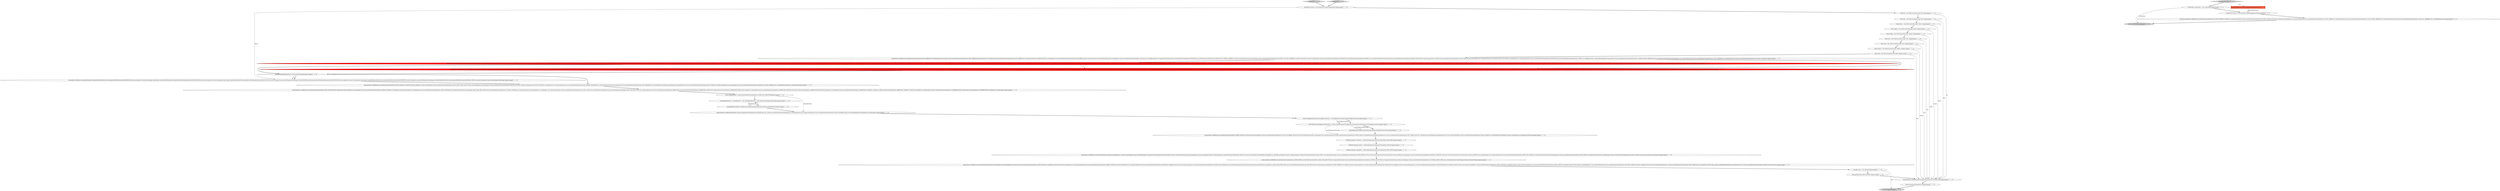 digraph {
15 [style = filled, label = "final MenuItem pushToApplicationMenuItem = factory.createMenuItem(pushToApplicationAction.getActionInformation(),pushToApplicationAction)@@@27@@@['1', '1', '0']", fillcolor = white, shape = ellipse image = "AAA0AAABBB1BBB"];
39 [style = filled, label = "contextMenu.getItems().addAll(factory.createMenuItem(StandardActions.OPEN_DATABASE_FOLDER,new OpenDatabaseFolder()),factory.createMenuItem(StandardActions.OPEN_CONSOLE,new OpenConsoleAction(stateManager)),new SeparatorMenuItem(),factory.createMenuItem(StandardActions.CLOSE_LIBRARY,new CloseDatabaseAction()),factory.createMenuItem(StandardActions.CLOSE_OTHER_LIBRARIES,new CloseOthersDatabaseAction()),factory.createMenuItem(StandardActions.CLOSE_ALL_LIBRARIES,new CloseAllDatabaseAction()))@@@5@@@['0', '0', '1']", fillcolor = white, shape = ellipse image = "AAA0AAABBB3BBB"];
9 [style = filled, label = "Menu lookupIdentifiers = factory.createSubMenu(StandardActions.LOOKUP_DOC_IDENTIFIER)@@@20@@@['1', '1', '0']", fillcolor = white, shape = ellipse image = "AAA0AAABBB1BBB"];
23 [style = filled, label = "SidePaneComponent groups = sidePaneManager.getComponent(SidePaneType.GROUPS)@@@31@@@['1', '1', '0']", fillcolor = white, shape = ellipse image = "AAA0AAABBB1BBB"];
7 [style = filled, label = "help.getItems().addAll(factory.createMenuItem(StandardActions.HELP,HelpAction.getMainHelpPageCommand()),factory.createMenuItem(StandardActions.OPEN_FORUM,new OpenBrowserAction(\"http://discourse.jabref.org/\")),new SeparatorMenuItem(),factory.createMenuItem(StandardActions.ERROR_CONSOLE,new ErrorConsoleAction()),new SeparatorMenuItem(),factory.createMenuItem(StandardActions.DONATE,new OpenBrowserAction(\"https://donations.jabref.org\")),factory.createMenuItem(StandardActions.SEARCH_FOR_UPDATES,new SearchForUpdateAction(Globals.BUILD_INFO,prefs.getVersionPreferences(),dialogService,Globals.TASK_EXECUTOR)),factory.createSubMenu(StandardActions.WEB_MENU,factory.createMenuItem(StandardActions.OPEN_WEBPAGE,new OpenBrowserAction(\"https://jabref.org/\")),factory.createMenuItem(StandardActions.OPEN_BLOG,new OpenBrowserAction(\"https://blog.jabref.org/\")),factory.createMenuItem(StandardActions.OPEN_FACEBOOK,new OpenBrowserAction(\"https://www.facebook.com/JabRef/\")),factory.createMenuItem(StandardActions.OPEN_TWITTER,new OpenBrowserAction(\"https://twitter.com/jabref_org\")),factory.createMenuItem(StandardActions.OPEN_GITHUB,new OpenBrowserAction(\"https://github.com/JabRef/jabref\")),new SeparatorMenuItem(),factory.createMenuItem(StandardActions.OPEN_DEV_VERSION_LINK,new OpenBrowserAction(\"https://builds.jabref.org/master/\")),factory.createMenuItem(StandardActions.OPEN_CHANGELOG,new OpenBrowserAction(\"https://github.com/JabRef/jabref/blob/master/CHANGELOG.md\"))),factory.createMenuItem(StandardActions.ABOUT,new AboutAction()))@@@35@@@['1', '1', '0']", fillcolor = white, shape = ellipse image = "AAA0AAABBB1BBB"];
30 [style = filled, label = "createMenu['1', '0', '0']", fillcolor = lightgray, shape = diamond image = "AAA0AAABBB1BBB"];
1 [style = filled, label = "return menu@@@40@@@['1', '1', '0']", fillcolor = lightgray, shape = ellipse image = "AAA0AAABBB1BBB"];
29 [style = filled, label = "lookupIdentifiers.getItems().add(factory.createMenuItem(identifierAction.getAction(),identifierAction))@@@23@@@['1', '1', '0']", fillcolor = white, shape = ellipse image = "AAA0AAABBB1BBB"];
11 [style = filled, label = "view.getItems().addAll(factory.createCheckMenuItem(webSearch.getToggleAction(),webSearch.getToggleCommand(),sidePaneManager.isComponentVisible(SidePaneType.WEB_SEARCH)),factory.createCheckMenuItem(groups.getToggleAction(),groups.getToggleCommand(),sidePaneManager.isComponentVisible(SidePaneType.GROUPS)),factory.createCheckMenuItem(openOffice.getToggleAction(),openOffice.getToggleCommand(),sidePaneManager.isComponentVisible(SidePaneType.OPEN_OFFICE)),new SeparatorMenuItem(),factory.createMenuItem(StandardActions.NEXT_PREVIEW_STYLE,new PreviewSwitchAction(PreviewSwitchAction.Direction.NEXT,this,stateManager)),factory.createMenuItem(StandardActions.PREVIOUS_PREVIEW_STYLE,new PreviewSwitchAction(PreviewSwitchAction.Direction.PREVIOUS,this,stateManager)),new SeparatorMenuItem(),factory.createMenuItem(StandardActions.SHOW_PDF_VIEWER,new ShowDocumentViewerAction(stateManager,prefs)),factory.createMenuItem(StandardActions.EDIT_ENTRY,new OpenEntryEditorAction(this,stateManager)),factory.createMenuItem(StandardActions.OPEN_CONSOLE,new OpenConsoleAction(stateManager)))@@@33@@@['1', '1', '0']", fillcolor = white, shape = ellipse image = "AAA0AAABBB1BBB"];
32 [style = filled, label = "tools.getItems().addAll(factory.createMenuItem(StandardActions.PARSE_LATEX,new ParseLatexAction(stateManager)),factory.createMenuItem(StandardActions.NEW_SUB_LIBRARY_FROM_AUX,new NewSubLibraryAction(this,stateManager)),new SeparatorMenuItem(),factory.createMenuItem(StandardActions.WRITE_XMP,new WriteXMPAction(stateManager,dialogService)),factory.createMenuItem(StandardActions.COPY_LINKED_FILES,new CopyFilesAction(stateManager,this.getDialogService())),new SeparatorMenuItem(),factory.createMenuItem(StandardActions.SEND_AS_EMAIL,new SendAsEMailAction(dialogService,prefs,stateManager)),pushToApplicationMenuItem)@@@29@@@['1', '1', '0']", fillcolor = white, shape = ellipse image = "AAA0AAABBB1BBB"];
37 [style = filled, label = "createMenu['0', '1', '0']", fillcolor = lightgray, shape = diamond image = "AAA0AAABBB2BBB"];
36 [style = filled, label = "edit.getItems().addAll(factory.createMenuItem(StandardActions.UNDO,new UndoRedoAction(StandardActions.UNDO,this,dialogService,stateManager)),factory.createMenuItem(StandardActions.REDO,new UndoRedoAction(StandardActions.REDO,this,dialogService,stateManager)),new SeparatorMenuItem(),factory.createMenuItem(StandardActions.CUT,new EditAction(StandardActions.CUT,this,stateManager)),factory.createMenuItem(StandardActions.COPY,new EditAction(StandardActions.COPY,this,stateManager)),factory.createSubMenu(StandardActions.COPY_MORE,factory.createMenuItem(StandardActions.COPY_TITLE,new CopyMoreAction(StandardActions.COPY_TITLE,dialogService,stateManager,Globals.getClipboardManager(),prefs)),factory.createMenuItem(StandardActions.COPY_KEY,new CopyMoreAction(StandardActions.COPY_KEY,dialogService,stateManager,Globals.getClipboardManager(),prefs)),factory.createMenuItem(StandardActions.COPY_CITE_KEY,new CopyMoreAction(StandardActions.COPY_CITE_KEY,dialogService,stateManager,Globals.getClipboardManager(),prefs)),factory.createMenuItem(StandardActions.COPY_KEY_AND_TITLE,new CopyMoreAction(StandardActions.COPY_KEY_AND_TITLE,dialogService,stateManager,Globals.getClipboardManager(),prefs)),factory.createMenuItem(StandardActions.COPY_KEY_AND_LINK,new CopyMoreAction(StandardActions.COPY_KEY_AND_LINK,dialogService,stateManager,Globals.getClipboardManager(),prefs)),factory.createMenuItem(StandardActions.COPY_CITATION_PREVIEW,new CopyCitationAction(CitationStyleOutputFormat.HTML,dialogService,stateManager,Globals.getClipboardManager(),prefs.getPreviewPreferences())),factory.createMenuItem(StandardActions.EXPORT_SELECTED_TO_CLIPBOARD,new ExportToClipboardAction(this,dialogService,Globals.exportFactory,Globals.getClipboardManager(),Globals.TASK_EXECUTOR,prefs))),factory.createMenuItem(StandardActions.PASTE,new EditAction(StandardActions.PASTE,this,stateManager)),new SeparatorMenuItem(),factory.createMenuItem(StandardActions.REPLACE_ALL,new ReplaceStringAction(this,stateManager)),factory.createMenuItem(StandardActions.GENERATE_CITE_KEYS,new GenerateCitationKeyAction(this,dialogService,stateManager,taskExecutor,prefs)),new SeparatorMenuItem(),factory.createMenuItem(StandardActions.MANAGE_KEYWORDS,new ManageKeywordsAction(stateManager)),factory.createMenuItem(StandardActions.MASS_SET_FIELDS,new MassSetFieldsAction(stateManager,dialogService,undoManager)))@@@14@@@['0', '1', '0']", fillcolor = red, shape = ellipse image = "AAA1AAABBB2BBB"];
13 [style = filled, label = "edit.getItems().addAll(new SeparatorMenuItem(),SpecialFieldMenuItemFactory.createSpecialFieldMenu(SpecialField.RANKING,factory,this,dialogService,prefs,undoManager,stateManager),SpecialFieldMenuItemFactory.getSpecialFieldSingleItem(SpecialField.RELEVANCE,factory,this,dialogService,prefs,undoManager,stateManager),SpecialFieldMenuItemFactory.getSpecialFieldSingleItem(SpecialField.QUALITY,factory,this,dialogService,prefs,undoManager,stateManager),SpecialFieldMenuItemFactory.getSpecialFieldSingleItem(SpecialField.PRINTED,factory,this,dialogService,prefs,undoManager,stateManager),SpecialFieldMenuItemFactory.createSpecialFieldMenu(SpecialField.PRIORITY,factory,this,dialogService,prefs,undoManager,stateManager),SpecialFieldMenuItemFactory.createSpecialFieldMenu(SpecialField.READ_STATUS,factory,this,dialogService,prefs,undoManager,stateManager))@@@16@@@['1', '1', '0']", fillcolor = white, shape = ellipse image = "AAA0AAABBB1BBB"];
5 [style = filled, label = "menu.getMenus().addAll(file,edit,library,quality,lookup,tools,view,options,help)@@@38@@@['1', '1', '0']", fillcolor = white, shape = ellipse image = "AAA0AAABBB1BBB"];
19 [style = filled, label = "final PushToApplicationAction pushToApplicationAction = pushToApplicationsManager.getPushToApplicationAction()@@@26@@@['1', '1', '0']", fillcolor = white, shape = ellipse image = "AAA0AAABBB1BBB"];
31 [style = filled, label = "Menu file = new Menu(Localization.lang(\"File\"))@@@4@@@['1', '1', '0']", fillcolor = white, shape = ellipse image = "AAA0AAABBB1BBB"];
21 [style = filled, label = "SidePaneComponent webSearch = sidePaneManager.getComponent(SidePaneType.WEB_SEARCH)@@@30@@@['1', '1', '0']", fillcolor = white, shape = ellipse image = "AAA0AAABBB1BBB"];
26 [style = filled, label = "MenuBar menu = new MenuBar()@@@36@@@['1', '1', '0']", fillcolor = white, shape = ellipse image = "AAA0AAABBB1BBB"];
2 [style = filled, label = "Menu tools = new Menu(Localization.lang(\"Tools\"))@@@10@@@['1', '1', '0']", fillcolor = white, shape = ellipse image = "AAA0AAABBB1BBB"];
3 [style = filled, label = "Menu library = new Menu(Localization.lang(\"Library\"))@@@6@@@['1', '1', '0']", fillcolor = white, shape = ellipse image = "AAA0AAABBB1BBB"];
17 [style = filled, label = "menu.setUseSystemMenuBar(true)@@@39@@@['1', '1', '0']", fillcolor = white, shape = ellipse image = "AAA0AAABBB1BBB"];
38 [style = filled, label = "ActionFactory factory = new ActionFactory(keyBindingRepository)@@@4@@@['0', '0', '1']", fillcolor = white, shape = ellipse image = "AAA0AAABBB3BBB"];
41 [style = filled, label = "ContextMenu contextMenu = new ContextMenu()@@@3@@@['0', '0', '1']", fillcolor = white, shape = ellipse image = "AAA0AAABBB3BBB"];
14 [style = filled, label = "quality.getItems().addAll(factory.createMenuItem(StandardActions.FIND_DUPLICATES,new DuplicateSearch(this,dialogService,stateManager)),factory.createMenuItem(StandardActions.MERGE_ENTRIES,new MergeEntriesAction(this,dialogService,stateManager)),factory.createMenuItem(StandardActions.CHECK_INTEGRITY,new IntegrityCheckAction(this,stateManager,Globals.TASK_EXECUTOR)),factory.createMenuItem(StandardActions.CLEANUP_ENTRIES,new CleanupAction(this,this.prefs,dialogService,stateManager)),new SeparatorMenuItem(),factory.createMenuItem(StandardActions.SET_FILE_LINKS,new AutoLinkFilesAction(dialogService,prefs,stateManager,undoManager,Globals.TASK_EXECUTOR)),new SeparatorMenuItem(),factory.createSubMenu(StandardActions.ABBREVIATE,factory.createMenuItem(StandardActions.ABBREVIATE_DEFAULT,new AbbreviateAction(StandardActions.ABBREVIATE_DEFAULT,this,dialogService,stateManager)),factory.createMenuItem(StandardActions.ABBREVIATE_MEDLINE,new AbbreviateAction(StandardActions.ABBREVIATE_MEDLINE,this,dialogService,stateManager)),factory.createMenuItem(StandardActions.ABBREVIATE_SHORTEST_UNIQUE,new AbbreviateAction(StandardActions.ABBREVIATE_SHORTEST_UNIQUE,this,dialogService,stateManager))),factory.createMenuItem(StandardActions.UNABBREVIATE,new AbbreviateAction(StandardActions.UNABBREVIATE,this,dialogService,stateManager)))@@@19@@@['1', '1', '0']", fillcolor = white, shape = ellipse image = "AAA0AAABBB1BBB"];
42 [style = filled, label = "return contextMenu@@@6@@@['0', '0', '1']", fillcolor = lightgray, shape = ellipse image = "AAA0AAABBB3BBB"];
24 [style = filled, label = "Menu lookup = new Menu(Localization.lang(\"Lookup\"))@@@8@@@['1', '1', '0']", fillcolor = white, shape = ellipse image = "AAA0AAABBB1BBB"];
33 [style = filled, label = "Menu options = new Menu(Localization.lang(\"Options\"))@@@11@@@['1', '1', '0']", fillcolor = white, shape = ellipse image = "AAA0AAABBB1BBB"];
18 [style = filled, label = "Menu edit = new Menu(Localization.lang(\"Edit\"))@@@5@@@['1', '1', '0']", fillcolor = white, shape = ellipse image = "AAA0AAABBB1BBB"];
20 [style = filled, label = "SidePaneComponent openOffice = sidePaneManager.getComponent(SidePaneType.OPEN_OFFICE)@@@32@@@['1', '1', '0']", fillcolor = white, shape = ellipse image = "AAA0AAABBB1BBB"];
8 [style = filled, label = "Menu view = new Menu(Localization.lang(\"View\"))@@@9@@@['1', '1', '0']", fillcolor = white, shape = ellipse image = "AAA0AAABBB1BBB"];
40 [style = filled, label = "KeyBindingRepository keyBindingRepository@@@2@@@['0', '0', '1']", fillcolor = tomato, shape = box image = "AAA0AAABBB3BBB"];
16 [style = filled, label = "Menu quality = new Menu(Localization.lang(\"Quality\"))@@@7@@@['1', '1', '0']", fillcolor = white, shape = ellipse image = "AAA0AAABBB1BBB"];
12 [style = filled, label = "prefs.getSpecialFieldsPreferences().isSpecialFieldsEnabled()@@@15@@@['1', '1', '0']", fillcolor = white, shape = diamond image = "AAA0AAABBB1BBB"];
43 [style = filled, label = "createTabContextMenu['0', '0', '1']", fillcolor = lightgray, shape = diamond image = "AAA0AAABBB3BBB"];
27 [style = filled, label = "lookup.getItems().addAll(lookupIdentifiers,factory.createMenuItem(StandardActions.DOWNLOAD_FULL_TEXT,new DownloadFullTextAction(dialogService,stateManager,prefs)),new SeparatorMenuItem(),factory.createMenuItem(StandardActions.FIND_UNLINKED_FILES,new FindUnlinkedFilesAction(dialogService,stateManager)))@@@25@@@['1', '1', '0']", fillcolor = white, shape = ellipse image = "AAA0AAABBB1BBB"];
35 [style = filled, label = "options.getItems().addAll(factory.createMenuItem(StandardActions.SHOW_PREFS,new ShowPreferencesAction(this,Globals.TASK_EXECUTOR)),new SeparatorMenuItem(),factory.createMenuItem(StandardActions.MANAGE_CONTENT_SELECTORS,new ManageContentSelectorAction(this,stateManager)),factory.createMenuItem(StandardActions.CUSTOMIZE_ENTRY_TYPES,new CustomizeEntryAction(stateManager,Globals.entryTypesManager)))@@@34@@@['1', '1', '0']", fillcolor = white, shape = ellipse image = "AAA0AAABBB1BBB"];
25 [style = filled, label = "menu.getStyleClass().add(\"mainMenu\")@@@37@@@['1', '1', '0']", fillcolor = white, shape = ellipse image = "AAA0AAABBB1BBB"];
6 [style = filled, label = "pushToApplicationsManager.registerReconfigurable(pushToApplicationMenuItem)@@@28@@@['1', '1', '0']", fillcolor = white, shape = ellipse image = "AAA0AAABBB1BBB"];
10 [style = filled, label = "file.getItems().addAll(factory.createMenuItem(StandardActions.NEW_LIBRARY,new NewDatabaseAction(this,prefs)),factory.createMenuItem(StandardActions.OPEN_LIBRARY,getOpenDatabaseAction()),fileHistory,factory.createMenuItem(StandardActions.SAVE_LIBRARY,new SaveAction(SaveAction.SaveMethod.SAVE,this,stateManager)),factory.createMenuItem(StandardActions.SAVE_LIBRARY_AS,new SaveAction(SaveAction.SaveMethod.SAVE_AS,this,stateManager)),factory.createMenuItem(StandardActions.SAVE_ALL,new SaveAllAction(this)),new SeparatorMenuItem(),factory.createSubMenu(StandardActions.IMPORT,factory.createMenuItem(StandardActions.IMPORT_INTO_CURRENT_LIBRARY,new ImportCommand(this,false,prefs,stateManager)),factory.createMenuItem(StandardActions.IMPORT_INTO_NEW_LIBRARY,new ImportCommand(this,true,prefs,stateManager))),factory.createSubMenu(StandardActions.EXPORT,factory.createMenuItem(StandardActions.EXPORT_ALL,new ExportCommand(this,false,prefs)),factory.createMenuItem(StandardActions.EXPORT_SELECTED,new ExportCommand(this,true,prefs)),factory.createMenuItem(StandardActions.SAVE_SELECTED_AS_PLAIN_BIBTEX,new SaveAction(SaveAction.SaveMethod.SAVE_SELECTED,this,stateManager))),new SeparatorMenuItem(),factory.createSubMenu(StandardActions.REMOTE_DB,factory.createMenuItem(StandardActions.CONNECT_TO_SHARED_DB,new ConnectToSharedDatabaseCommand(this)),factory.createMenuItem(StandardActions.PULL_CHANGES_FROM_SHARED_DB,new PullChangesFromSharedAction(stateManager))),new SeparatorMenuItem(),factory.createMenuItem(StandardActions.CLOSE_LIBRARY,new CloseDatabaseAction()),factory.createMenuItem(StandardActions.QUIT,new CloseAction()))@@@13@@@['1', '1', '0']", fillcolor = white, shape = ellipse image = "AAA0AAABBB1BBB"];
4 [style = filled, label = "ActionFactory factory = new ActionFactory(Globals.getKeyPrefs())@@@3@@@['1', '1', '0']", fillcolor = white, shape = ellipse image = "AAA0AAABBB1BBB"];
34 [style = filled, label = "Menu help = new Menu(Localization.lang(\"Help\"))@@@12@@@['1', '1', '0']", fillcolor = white, shape = ellipse image = "AAA0AAABBB1BBB"];
0 [style = filled, label = "edit.getItems().addAll(factory.createMenuItem(StandardActions.UNDO,new UndoRedoAction(StandardActions.UNDO,this,dialogService,stateManager)),factory.createMenuItem(StandardActions.REDO,new UndoRedoAction(StandardActions.REDO,this,dialogService,stateManager)),new SeparatorMenuItem(),factory.createMenuItem(StandardActions.CUT,new EditAction(StandardActions.CUT,this,stateManager)),factory.createMenuItem(StandardActions.COPY,new EditAction(StandardActions.COPY,this,stateManager)),factory.createSubMenu(StandardActions.COPY_MORE,factory.createMenuItem(StandardActions.COPY_TITLE,new CopyMoreAction(StandardActions.COPY_TITLE,dialogService,stateManager,Globals.getClipboardManager(),prefs)),factory.createMenuItem(StandardActions.COPY_KEY,new CopyMoreAction(StandardActions.COPY_KEY,dialogService,stateManager,Globals.getClipboardManager(),prefs)),factory.createMenuItem(StandardActions.COPY_CITE_KEY,new CopyMoreAction(StandardActions.COPY_CITE_KEY,dialogService,stateManager,Globals.getClipboardManager(),prefs)),factory.createMenuItem(StandardActions.COPY_KEY_AND_TITLE,new CopyMoreAction(StandardActions.COPY_KEY_AND_TITLE,dialogService,stateManager,Globals.getClipboardManager(),prefs)),factory.createMenuItem(StandardActions.COPY_KEY_AND_LINK,new CopyMoreAction(StandardActions.COPY_KEY_AND_LINK,dialogService,stateManager,Globals.getClipboardManager(),prefs)),factory.createMenuItem(StandardActions.COPY_CITATION_PREVIEW,new CopyCitationAction(CitationStyleOutputFormat.HTML,dialogService,stateManager,Globals.getClipboardManager(),prefs.getPreviewPreferences())),factory.createMenuItem(StandardActions.EXPORT_SELECTED_TO_CLIPBOARD,new ExportToClipboardAction(this,dialogService,Globals.exportFactory,Globals.getClipboardManager(),Globals.TASK_EXECUTOR,prefs))),factory.createMenuItem(StandardActions.PASTE,new EditAction(StandardActions.PASTE,this,stateManager)),new SeparatorMenuItem(),factory.createMenuItem(StandardActions.REPLACE_ALL,new ReplaceStringAction(this,stateManager)),factory.createMenuItem(StandardActions.GENERATE_CITE_KEYS,new GenerateCitationKeyAction(this,dialogService,stateManager)),new SeparatorMenuItem(),factory.createMenuItem(StandardActions.MANAGE_KEYWORDS,new ManageKeywordsAction(stateManager)),factory.createMenuItem(StandardActions.MASS_SET_FIELDS,new MassSetFieldsAction(stateManager,dialogService,undoManager)))@@@14@@@['1', '0', '0']", fillcolor = red, shape = ellipse image = "AAA1AAABBB1BBB"];
22 [style = filled, label = "LookupIdentifierAction<?> identifierAction = new LookupIdentifierAction<>(this,fetcher,stateManager,undoManager)@@@22@@@['1', '1', '0']", fillcolor = white, shape = ellipse image = "AAA0AAABBB1BBB"];
28 [style = filled, label = "library.getItems().addAll(factory.createMenuItem(StandardActions.NEW_ENTRY,new NewEntryAction(this,dialogService,prefs,stateManager)),factory.createMenuItem(StandardActions.NEW_ENTRY_FROM_PLAIN_TEXT,new ExtractBibtexAction(stateManager)),factory.createMenuItem(StandardActions.DELETE_ENTRY,new EditAction(StandardActions.DELETE_ENTRY,this,stateManager)),new SeparatorMenuItem(),factory.createMenuItem(StandardActions.LIBRARY_PROPERTIES,new LibraryPropertiesAction(this,stateManager)),factory.createMenuItem(StandardActions.EDIT_PREAMBLE,new PreambleEditor(stateManager,undoManager,this.getDialogService())),factory.createMenuItem(StandardActions.EDIT_STRINGS,new BibtexStringEditorAction(stateManager)),factory.createMenuItem(StandardActions.MANAGE_CITE_KEY_PATTERNS,new CitationKeyPatternAction(this,stateManager)))@@@18@@@['1', '1', '0']", fillcolor = white, shape = ellipse image = "AAA0AAABBB1BBB"];
9->22 [style = bold, label=""];
6->32 [style = bold, label=""];
18->3 [style = bold, label=""];
23->20 [style = bold, label=""];
18->5 [style = solid, label="edit"];
32->21 [style = bold, label=""];
15->6 [style = solid, label="pushToApplicationMenuItem"];
12->28 [style = bold, label=""];
17->1 [style = bold, label=""];
3->5 [style = solid, label="library"];
31->5 [style = solid, label="file"];
16->24 [style = bold, label=""];
0->12 [style = bold, label=""];
26->25 [style = bold, label=""];
22->29 [style = bold, label=""];
22->29 [style = solid, label="identifierAction"];
31->18 [style = bold, label=""];
15->6 [style = bold, label=""];
36->12 [style = bold, label=""];
3->16 [style = bold, label=""];
33->5 [style = solid, label="options"];
15->32 [style = solid, label="pushToApplicationMenuItem"];
41->42 [style = solid, label="contextMenu"];
34->10 [style = bold, label=""];
5->17 [style = bold, label=""];
38->39 [style = bold, label=""];
8->5 [style = solid, label="view"];
11->35 [style = bold, label=""];
37->4 [style = bold, label=""];
28->14 [style = bold, label=""];
10->36 [style = bold, label=""];
2->5 [style = solid, label="tools"];
7->26 [style = bold, label=""];
4->31 [style = bold, label=""];
12->13 [style = bold, label=""];
29->27 [style = bold, label=""];
4->13 [style = solid, label="factory"];
24->5 [style = solid, label="lookup"];
12->13 [style = dotted, label="true"];
8->2 [style = bold, label=""];
30->4 [style = bold, label=""];
10->0 [style = bold, label=""];
34->5 [style = solid, label="help"];
2->33 [style = bold, label=""];
43->40 [style = dotted, label="true"];
43->41 [style = bold, label=""];
25->5 [style = bold, label=""];
14->9 [style = bold, label=""];
41->38 [style = bold, label=""];
9->27 [style = solid, label="lookupIdentifiers"];
27->19 [style = bold, label=""];
29->22 [style = bold, label=""];
24->8 [style = bold, label=""];
19->15 [style = bold, label=""];
0->36 [style = dashed, label="0"];
19->15 [style = solid, label="pushToApplicationAction"];
39->42 [style = bold, label=""];
33->34 [style = bold, label=""];
40->38 [style = solid, label="keyBindingRepository"];
35->7 [style = bold, label=""];
16->5 [style = solid, label="quality"];
26->1 [style = solid, label="menu"];
13->28 [style = bold, label=""];
20->11 [style = bold, label=""];
21->23 [style = bold, label=""];
}
